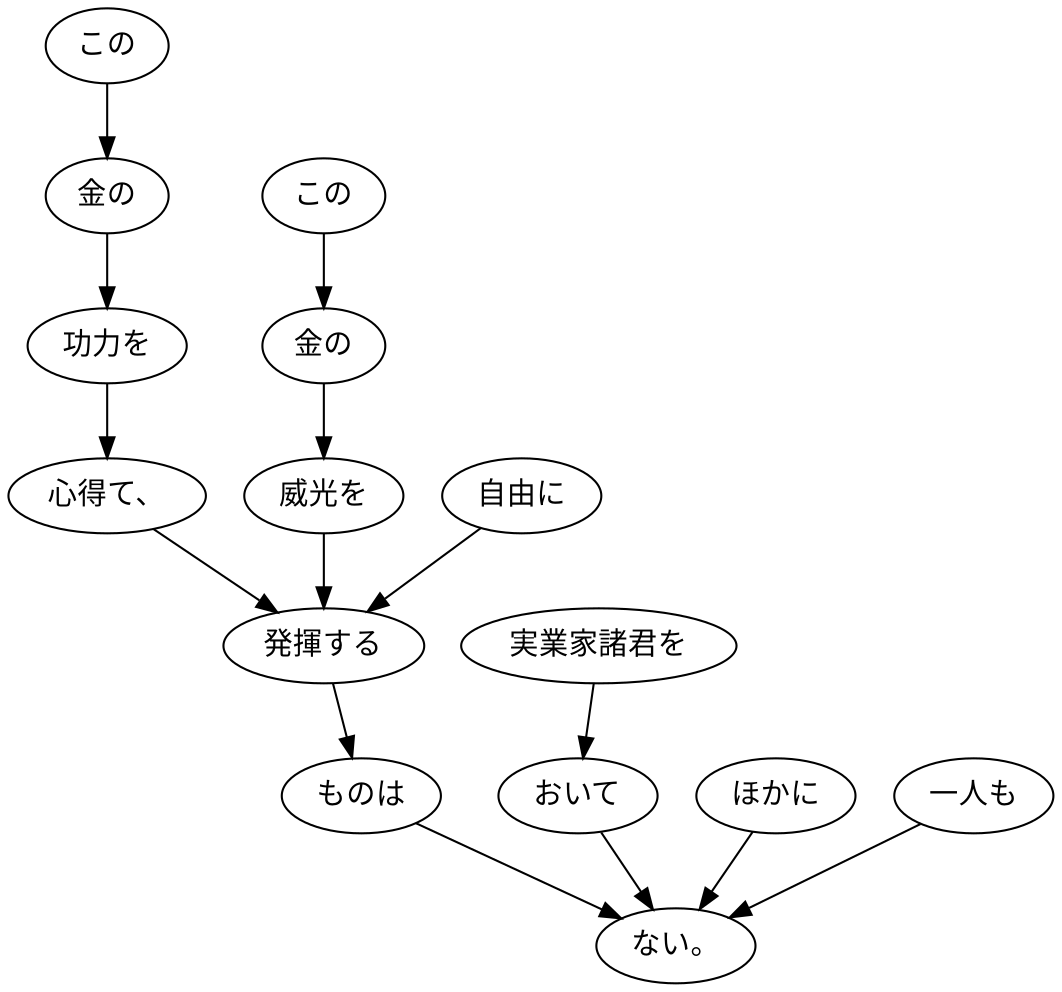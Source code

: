 digraph graph5280 {
	node0 [label="この"];
	node1 [label="金の"];
	node2 [label="功力を"];
	node3 [label="心得て、"];
	node4 [label="この"];
	node5 [label="金の"];
	node6 [label="威光を"];
	node7 [label="自由に"];
	node8 [label="発揮する"];
	node9 [label="ものは"];
	node10 [label="実業家諸君を"];
	node11 [label="おいて"];
	node12 [label="ほかに"];
	node13 [label="一人も"];
	node14 [label="ない。"];
	node0 -> node1;
	node1 -> node2;
	node2 -> node3;
	node3 -> node8;
	node4 -> node5;
	node5 -> node6;
	node6 -> node8;
	node7 -> node8;
	node8 -> node9;
	node9 -> node14;
	node10 -> node11;
	node11 -> node14;
	node12 -> node14;
	node13 -> node14;
}
